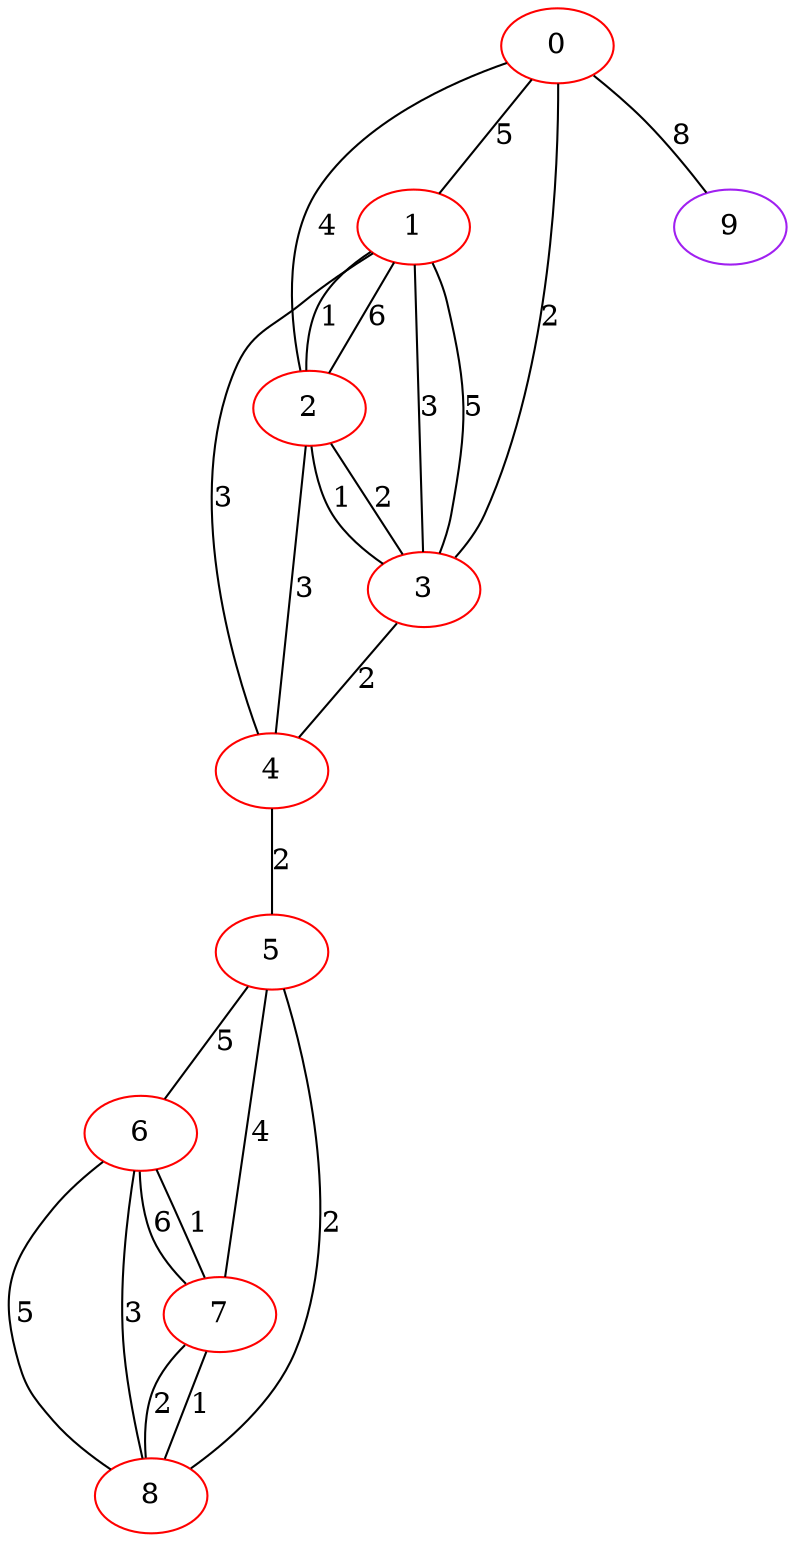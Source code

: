 graph "" {
0 [color=red, weight=1];
1 [color=red, weight=1];
2 [color=red, weight=1];
3 [color=red, weight=1];
4 [color=red, weight=1];
5 [color=red, weight=1];
6 [color=red, weight=1];
7 [color=red, weight=1];
8 [color=red, weight=1];
9 [color=purple, weight=4];
0 -- 1  [key=0, label=5];
0 -- 2  [key=0, label=4];
0 -- 3  [key=0, label=2];
0 -- 9  [key=0, label=8];
1 -- 2  [key=0, label=1];
1 -- 2  [key=1, label=6];
1 -- 3  [key=0, label=3];
1 -- 3  [key=1, label=5];
1 -- 4  [key=0, label=3];
2 -- 3  [key=0, label=2];
2 -- 3  [key=1, label=1];
2 -- 4  [key=0, label=3];
3 -- 4  [key=0, label=2];
4 -- 5  [key=0, label=2];
5 -- 8  [key=0, label=2];
5 -- 6  [key=0, label=5];
5 -- 7  [key=0, label=4];
6 -- 8  [key=0, label=5];
6 -- 8  [key=1, label=3];
6 -- 7  [key=0, label=6];
6 -- 7  [key=1, label=1];
7 -- 8  [key=0, label=1];
7 -- 8  [key=1, label=2];
}
